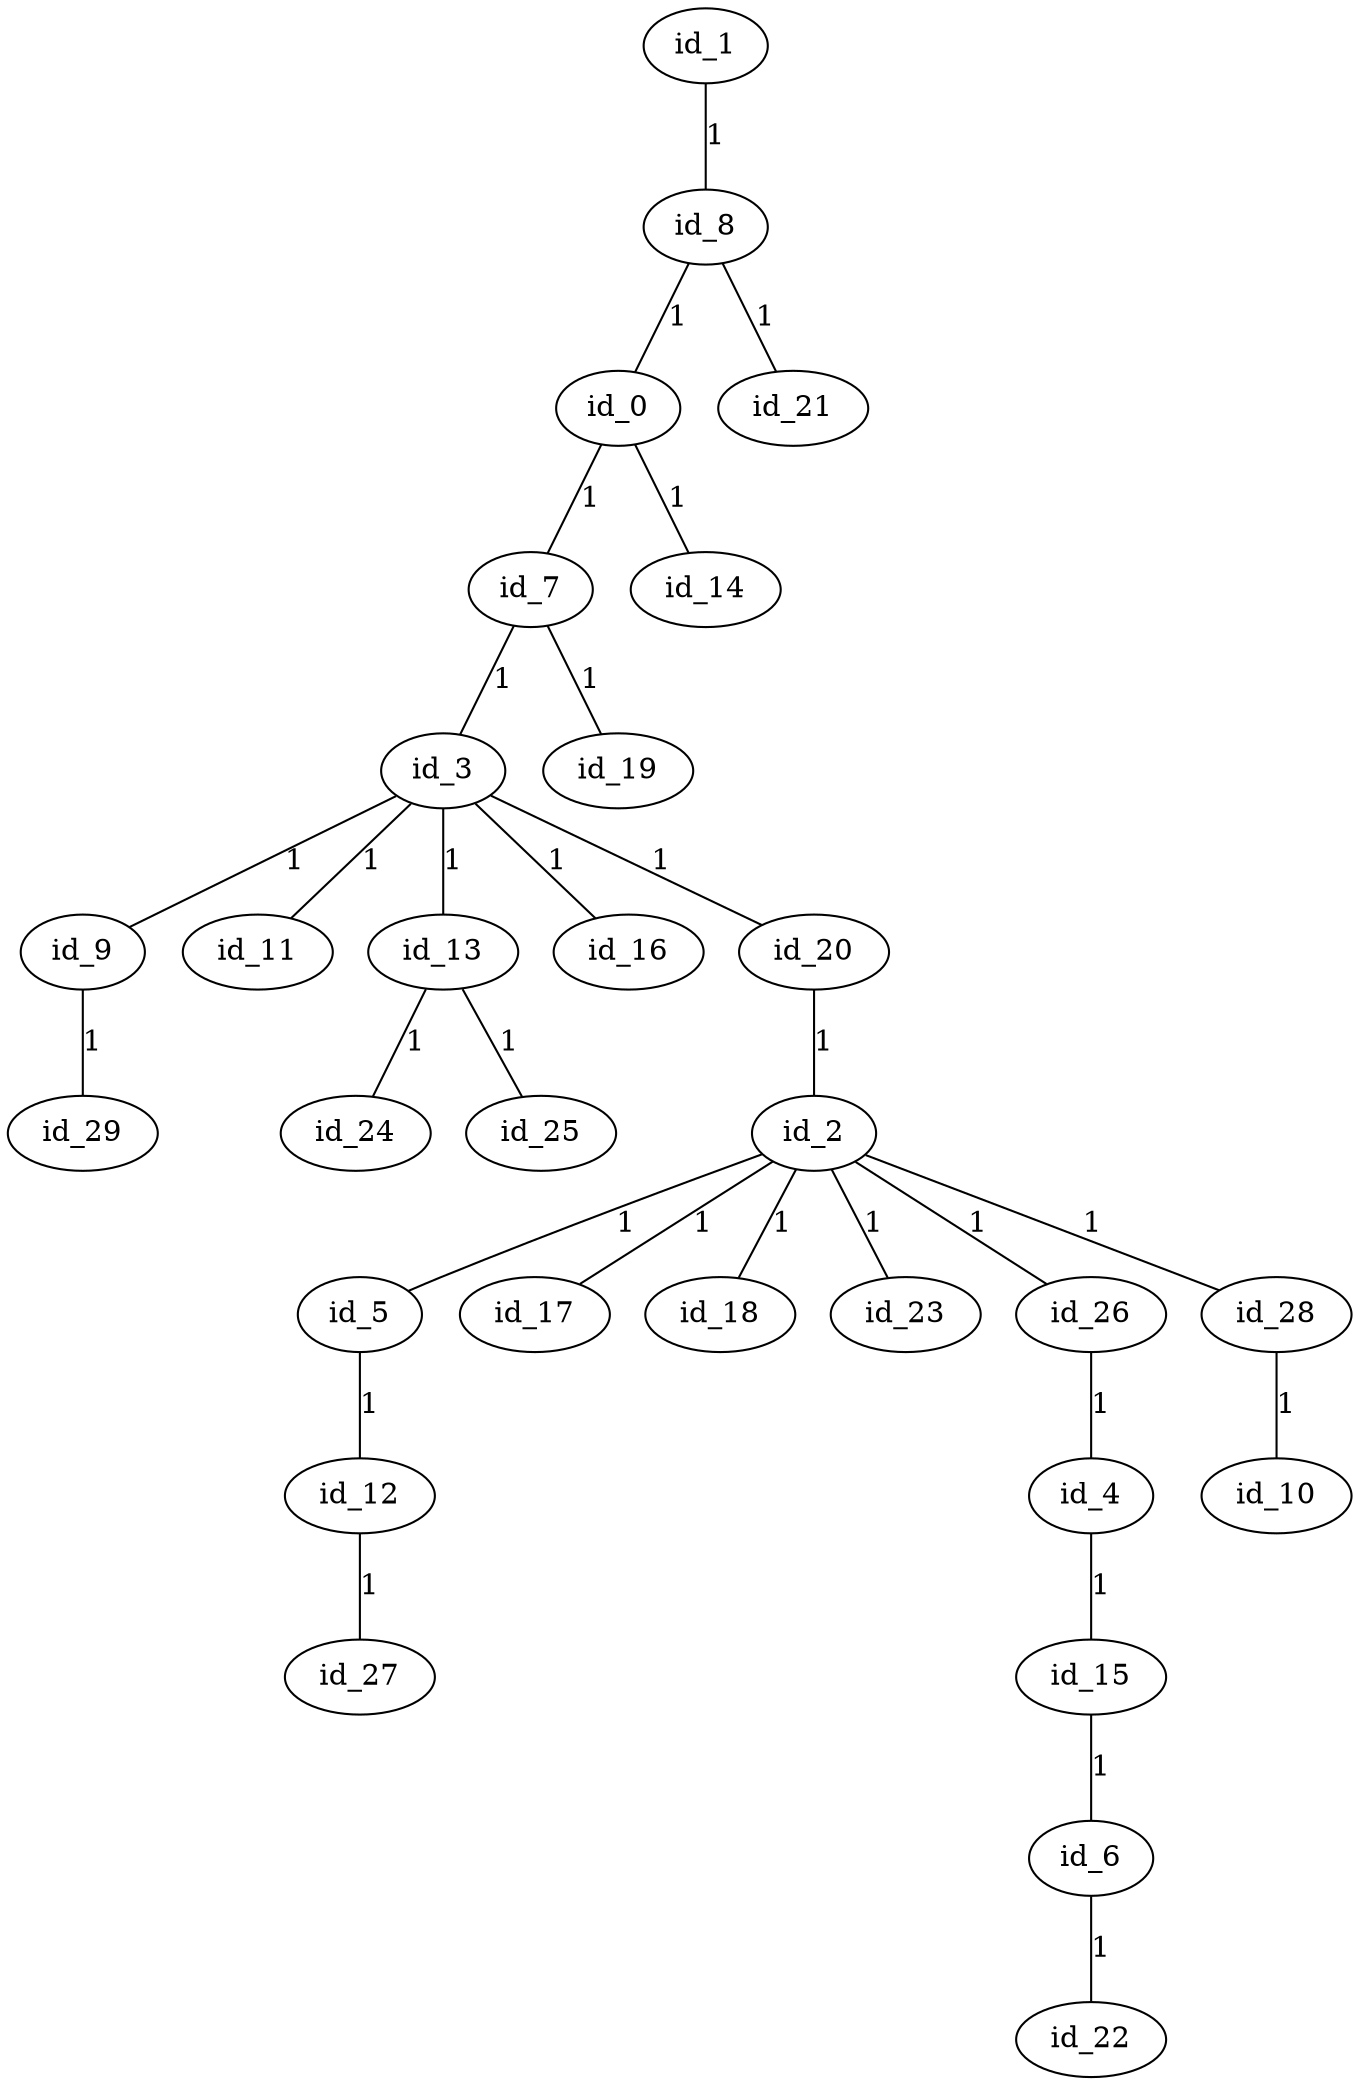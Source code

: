 graph GR{
id_0;
id_1;
id_2;
id_3;
id_4;
id_5;
id_6;
id_7;
id_8;
id_9;
id_10;
id_11;
id_12;
id_13;
id_14;
id_15;
id_16;
id_17;
id_18;
id_19;
id_20;
id_21;
id_22;
id_23;
id_24;
id_25;
id_26;
id_27;
id_28;
id_29;
id_1--id_8[label=1];
id_8--id_0[label=1];
id_0--id_7[label=1];
id_7--id_3[label=1];
id_3--id_16[label=1];
id_3--id_9[label=1];
id_9--id_29[label=1];
id_3--id_13[label=1];
id_13--id_24[label=1];
id_13--id_25[label=1];
id_3--id_20[label=1];
id_20--id_2[label=1];
id_2--id_26[label=1];
id_26--id_4[label=1];
id_4--id_15[label=1];
id_15--id_6[label=1];
id_6--id_22[label=1];
id_2--id_28[label=1];
id_28--id_10[label=1];
id_2--id_18[label=1];
id_2--id_23[label=1];
id_2--id_17[label=1];
id_2--id_5[label=1];
id_5--id_12[label=1];
id_12--id_27[label=1];
id_3--id_11[label=1];
id_7--id_19[label=1];
id_0--id_14[label=1];
id_8--id_21[label=1];
}